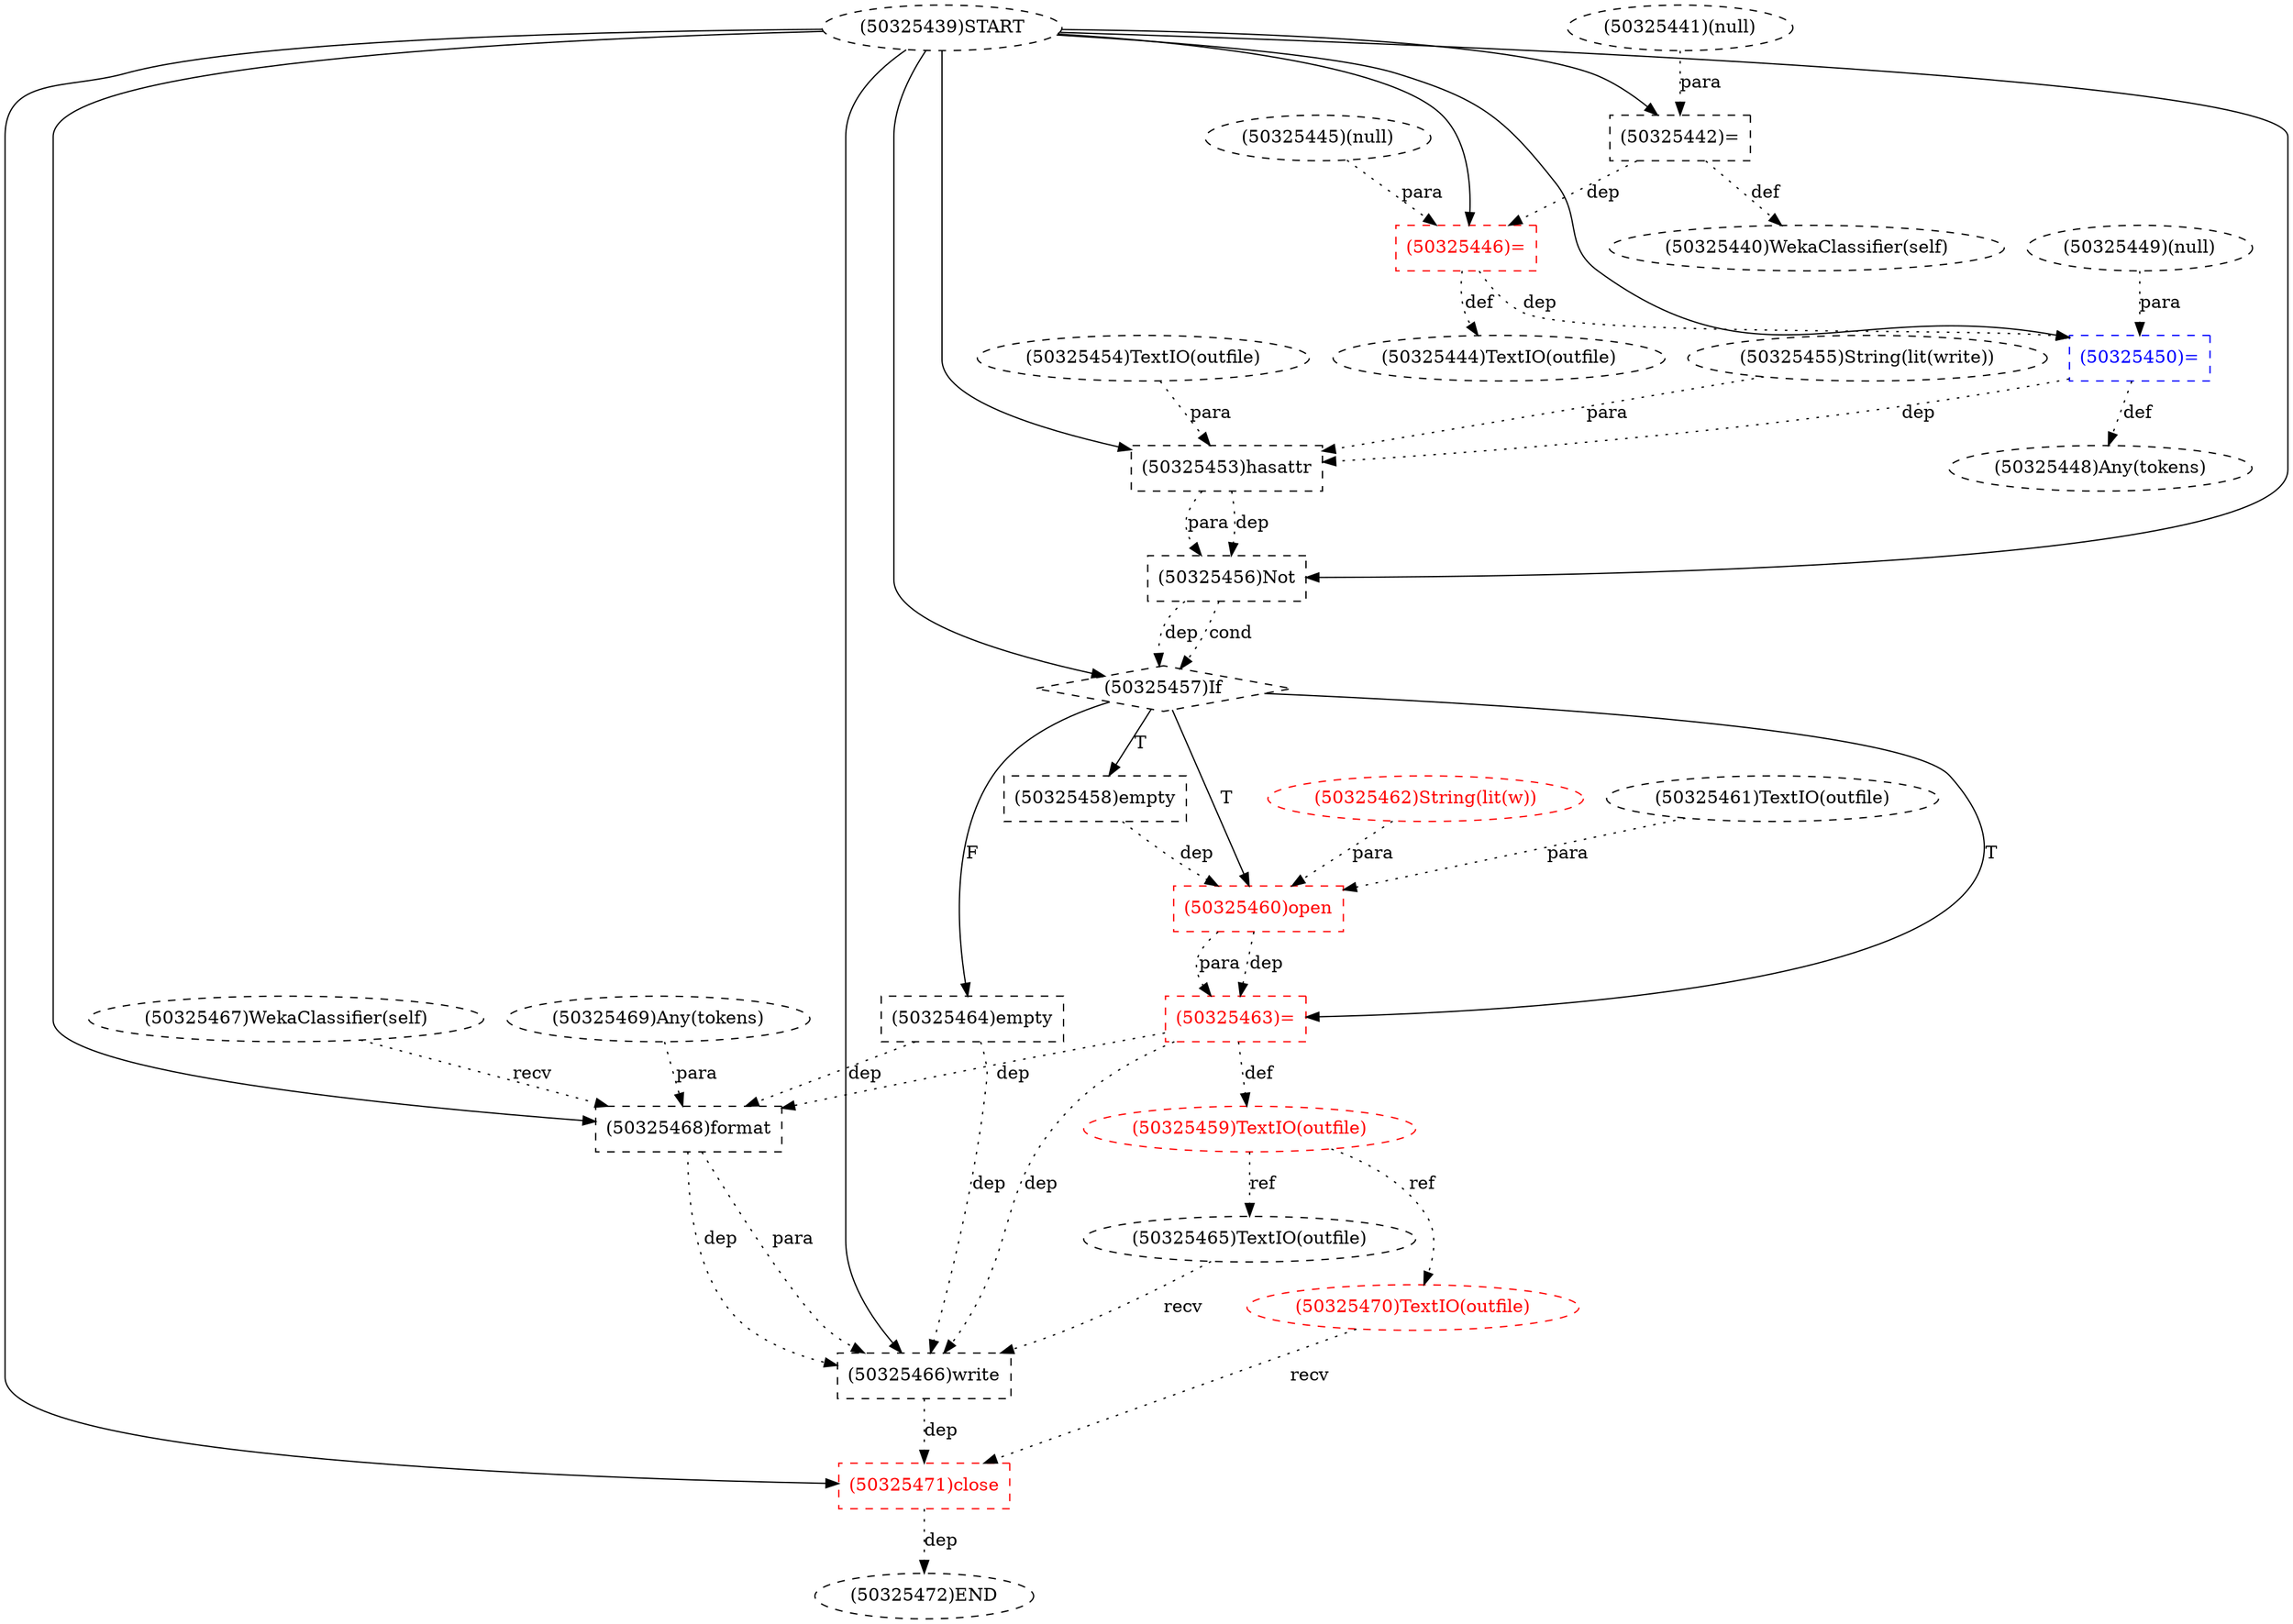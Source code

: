 digraph G {
1 [label="(50325450)=" shape=box style=dashed color=blue fontcolor=blue]
2 [label="(50325446)=" shape=box style=dashed color=red fontcolor=red]
3 [label="(50325454)TextIO(outfile)" shape=ellipse style=dashed]
4 [label="(50325457)If" shape=diamond style=dashed]
5 [label="(50325468)format" shape=box style=dashed]
6 [label="(50325462)String(lit(w))" shape=ellipse style=dashed color=red fontcolor=red]
7 [label="(50325470)TextIO(outfile)" shape=ellipse style=dashed color=red fontcolor=red]
8 [label="(50325467)WekaClassifier(self)" shape=ellipse style=dashed]
9 [label="(50325455)String(lit(write))" shape=ellipse style=dashed]
10 [label="(50325471)close" shape=box style=dashed color=red fontcolor=red]
11 [label="(50325445)(null)" shape=ellipse style=dashed]
12 [label="(50325449)(null)" shape=ellipse style=dashed]
13 [label="(50325444)TextIO(outfile)" shape=ellipse style=dashed]
14 [label="(50325461)TextIO(outfile)" shape=ellipse style=dashed]
15 [label="(50325456)Not" shape=box style=dashed]
16 [label="(50325453)hasattr" shape=box style=dashed]
17 [label="(50325458)empty" shape=box style=dashed]
18 [label="(50325439)START" style=dashed]
19 [label="(50325463)=" shape=box style=dashed color=red fontcolor=red]
20 [label="(50325442)=" shape=box style=dashed color=black fontcolor=black]
21 [label="(50325448)Any(tokens)" shape=ellipse style=dashed]
22 [label="(50325466)write" shape=box style=dashed]
23 [label="(50325465)TextIO(outfile)" shape=ellipse style=dashed]
24 [label="(50325459)TextIO(outfile)" shape=ellipse style=dashed color=red fontcolor=red]
25 [label="(50325469)Any(tokens)" shape=ellipse style=dashed]
26 [label="(50325460)open" shape=box style=dashed color=red fontcolor=red]
27 [label="(50325464)empty" shape=box style=dashed]
28 [label="(50325472)END" style=dashed]
29 [label="(50325440)WekaClassifier(self)" shape=ellipse style=dashed]
30 [label="(50325441)(null)" shape=ellipse style=dashed]
18 -> 1 [label="" style=solid];
12 -> 1 [label="para" style=dotted];
2 -> 1 [label="dep" style=dotted];
18 -> 2 [label="" style=solid];
11 -> 2 [label="para" style=dotted];
20 -> 2 [label="dep" style=dotted];
18 -> 4 [label="" style=solid];
15 -> 4 [label="dep" style=dotted];
15 -> 4 [label="cond" style=dotted];
18 -> 5 [label="" style=solid];
8 -> 5 [label="recv" style=dotted];
25 -> 5 [label="para" style=dotted];
19 -> 5 [label="dep" style=dotted];
27 -> 5 [label="dep" style=dotted];
24 -> 7 [label="ref" style=dotted];
18 -> 10 [label="" style=solid];
7 -> 10 [label="recv" style=dotted];
22 -> 10 [label="dep" style=dotted];
2 -> 13 [label="def" style=dotted];
18 -> 15 [label="" style=solid];
16 -> 15 [label="dep" style=dotted];
16 -> 15 [label="para" style=dotted];
18 -> 16 [label="" style=solid];
3 -> 16 [label="para" style=dotted];
9 -> 16 [label="para" style=dotted];
1 -> 16 [label="dep" style=dotted];
4 -> 17 [label="T"];
4 -> 19 [label="T"];
26 -> 19 [label="dep" style=dotted];
26 -> 19 [label="para" style=dotted];
18 -> 20 [label="" style=solid];
30 -> 20 [label="para" style=dotted];
1 -> 21 [label="def" style=dotted];
18 -> 22 [label="" style=solid];
23 -> 22 [label="recv" style=dotted];
5 -> 22 [label="dep" style=dotted];
5 -> 22 [label="para" style=dotted];
19 -> 22 [label="dep" style=dotted];
27 -> 22 [label="dep" style=dotted];
24 -> 23 [label="ref" style=dotted];
19 -> 24 [label="def" style=dotted];
4 -> 26 [label="T"];
14 -> 26 [label="para" style=dotted];
6 -> 26 [label="para" style=dotted];
17 -> 26 [label="dep" style=dotted];
4 -> 27 [label="F"];
10 -> 28 [label="dep" style=dotted];
20 -> 29 [label="def" style=dotted];
}